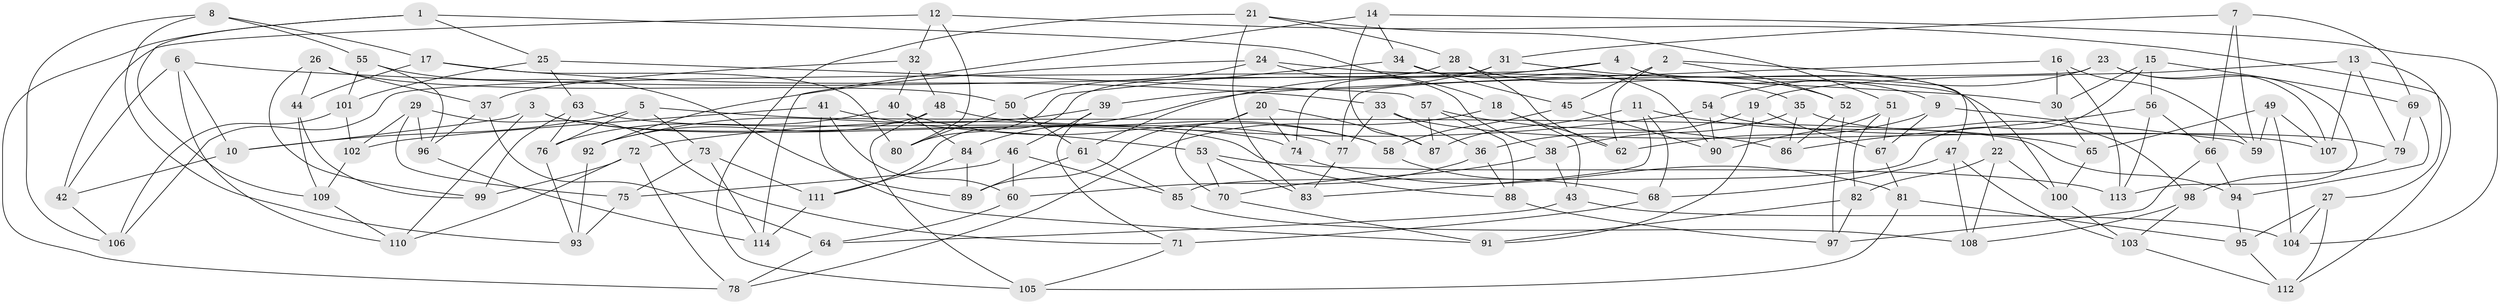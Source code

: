 // coarse degree distribution, {4: 0.7391304347826086, 10: 0.028985507246376812, 8: 0.028985507246376812, 11: 0.07246376811594203, 9: 0.028985507246376812, 6: 0.028985507246376812, 3: 0.07246376811594203}
// Generated by graph-tools (version 1.1) at 2025/53/03/04/25 22:53:43]
// undirected, 114 vertices, 228 edges
graph export_dot {
  node [color=gray90,style=filled];
  1;
  2;
  3;
  4;
  5;
  6;
  7;
  8;
  9;
  10;
  11;
  12;
  13;
  14;
  15;
  16;
  17;
  18;
  19;
  20;
  21;
  22;
  23;
  24;
  25;
  26;
  27;
  28;
  29;
  30;
  31;
  32;
  33;
  34;
  35;
  36;
  37;
  38;
  39;
  40;
  41;
  42;
  43;
  44;
  45;
  46;
  47;
  48;
  49;
  50;
  51;
  52;
  53;
  54;
  55;
  56;
  57;
  58;
  59;
  60;
  61;
  62;
  63;
  64;
  65;
  66;
  67;
  68;
  69;
  70;
  71;
  72;
  73;
  74;
  75;
  76;
  77;
  78;
  79;
  80;
  81;
  82;
  83;
  84;
  85;
  86;
  87;
  88;
  89;
  90;
  91;
  92;
  93;
  94;
  95;
  96;
  97;
  98;
  99;
  100;
  101;
  102;
  103;
  104;
  105;
  106;
  107;
  108;
  109;
  110;
  111;
  112;
  113;
  114;
  1 -- 78;
  1 -- 18;
  1 -- 109;
  1 -- 25;
  2 -- 62;
  2 -- 47;
  2 -- 45;
  2 -- 52;
  3 -- 110;
  3 -- 77;
  3 -- 88;
  3 -- 10;
  4 -- 22;
  4 -- 61;
  4 -- 106;
  4 -- 9;
  5 -- 94;
  5 -- 76;
  5 -- 73;
  5 -- 10;
  6 -- 42;
  6 -- 30;
  6 -- 10;
  6 -- 110;
  7 -- 31;
  7 -- 66;
  7 -- 59;
  7 -- 69;
  8 -- 55;
  8 -- 17;
  8 -- 93;
  8 -- 106;
  9 -- 59;
  9 -- 62;
  9 -- 67;
  10 -- 42;
  11 -- 83;
  11 -- 65;
  11 -- 87;
  11 -- 68;
  12 -- 42;
  12 -- 80;
  12 -- 32;
  12 -- 112;
  13 -- 107;
  13 -- 27;
  13 -- 79;
  13 -- 19;
  14 -- 104;
  14 -- 114;
  14 -- 87;
  14 -- 34;
  15 -- 85;
  15 -- 69;
  15 -- 30;
  15 -- 56;
  16 -- 84;
  16 -- 30;
  16 -- 113;
  16 -- 59;
  17 -- 80;
  17 -- 44;
  17 -- 33;
  18 -- 62;
  18 -- 78;
  18 -- 43;
  19 -- 67;
  19 -- 91;
  19 -- 36;
  20 -- 70;
  20 -- 74;
  20 -- 87;
  20 -- 89;
  21 -- 105;
  21 -- 83;
  21 -- 28;
  21 -- 51;
  22 -- 82;
  22 -- 100;
  22 -- 108;
  23 -- 54;
  23 -- 113;
  23 -- 77;
  23 -- 107;
  24 -- 92;
  24 -- 38;
  24 -- 50;
  24 -- 100;
  25 -- 57;
  25 -- 101;
  25 -- 63;
  26 -- 50;
  26 -- 44;
  26 -- 99;
  26 -- 37;
  27 -- 95;
  27 -- 104;
  27 -- 112;
  28 -- 111;
  28 -- 35;
  28 -- 62;
  29 -- 102;
  29 -- 96;
  29 -- 71;
  29 -- 75;
  30 -- 65;
  31 -- 52;
  31 -- 39;
  31 -- 74;
  32 -- 37;
  32 -- 48;
  32 -- 40;
  33 -- 77;
  33 -- 36;
  33 -- 107;
  34 -- 80;
  34 -- 90;
  34 -- 45;
  35 -- 86;
  35 -- 38;
  35 -- 98;
  36 -- 60;
  36 -- 88;
  37 -- 96;
  37 -- 64;
  38 -- 70;
  38 -- 43;
  39 -- 92;
  39 -- 46;
  39 -- 71;
  40 -- 76;
  40 -- 84;
  40 -- 58;
  41 -- 89;
  41 -- 60;
  41 -- 102;
  41 -- 53;
  42 -- 106;
  43 -- 64;
  43 -- 104;
  44 -- 99;
  44 -- 109;
  45 -- 58;
  45 -- 90;
  46 -- 60;
  46 -- 75;
  46 -- 85;
  47 -- 68;
  47 -- 108;
  47 -- 103;
  48 -- 92;
  48 -- 58;
  48 -- 105;
  49 -- 65;
  49 -- 59;
  49 -- 104;
  49 -- 107;
  50 -- 61;
  50 -- 80;
  51 -- 90;
  51 -- 82;
  51 -- 67;
  52 -- 97;
  52 -- 86;
  53 -- 70;
  53 -- 83;
  53 -- 113;
  54 -- 79;
  54 -- 72;
  54 -- 90;
  55 -- 91;
  55 -- 101;
  55 -- 96;
  56 -- 86;
  56 -- 113;
  56 -- 66;
  57 -- 87;
  57 -- 86;
  57 -- 88;
  58 -- 68;
  60 -- 64;
  61 -- 89;
  61 -- 85;
  63 -- 76;
  63 -- 99;
  63 -- 74;
  64 -- 78;
  65 -- 100;
  66 -- 94;
  66 -- 97;
  67 -- 81;
  68 -- 71;
  69 -- 79;
  69 -- 94;
  70 -- 91;
  71 -- 105;
  72 -- 99;
  72 -- 110;
  72 -- 78;
  73 -- 75;
  73 -- 111;
  73 -- 114;
  74 -- 81;
  75 -- 93;
  76 -- 93;
  77 -- 83;
  79 -- 98;
  81 -- 105;
  81 -- 95;
  82 -- 97;
  82 -- 91;
  84 -- 89;
  84 -- 111;
  85 -- 108;
  88 -- 97;
  92 -- 93;
  94 -- 95;
  95 -- 112;
  96 -- 114;
  98 -- 103;
  98 -- 108;
  100 -- 103;
  101 -- 102;
  101 -- 106;
  102 -- 109;
  103 -- 112;
  109 -- 110;
  111 -- 114;
}

